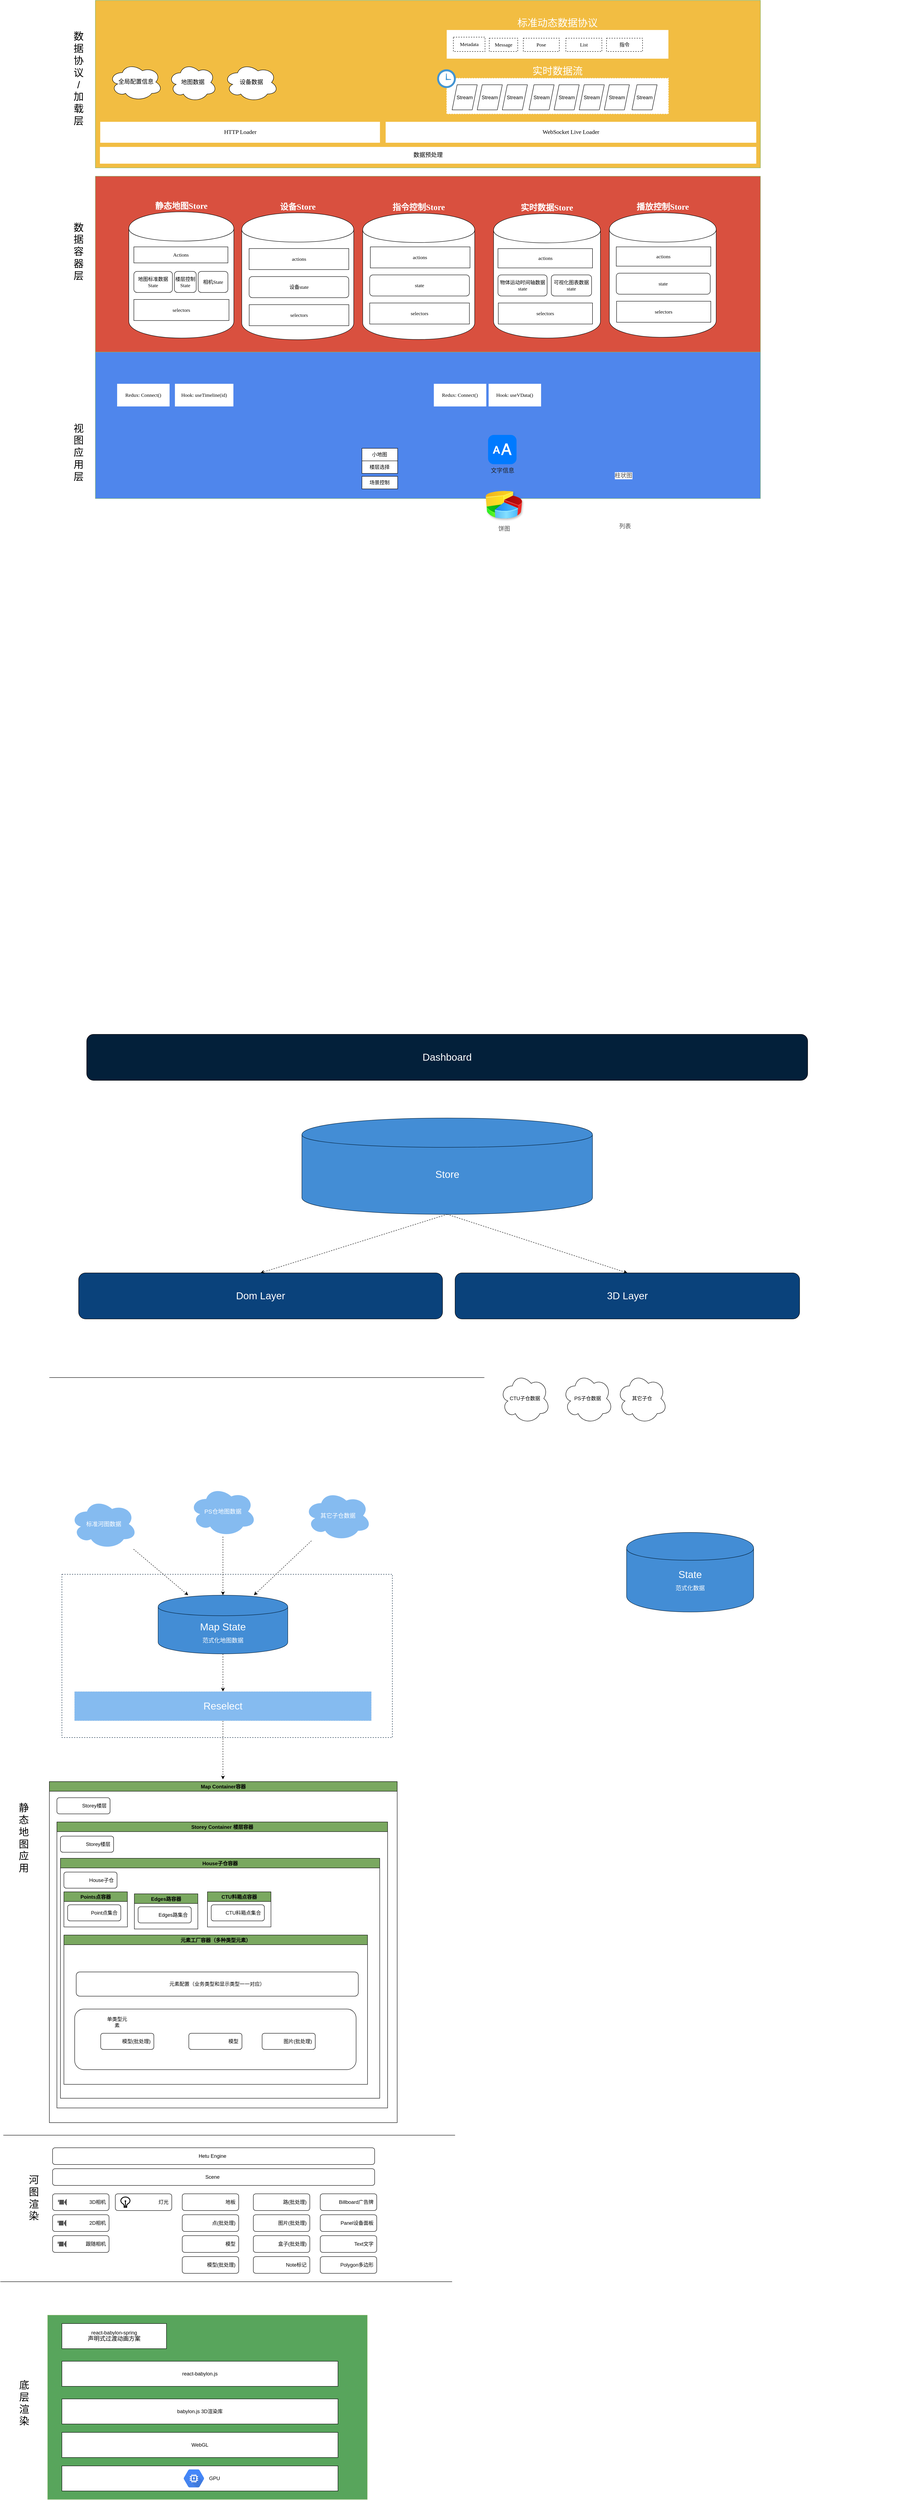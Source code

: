 <mxfile version="13.4.2" type="github">
  <diagram id="kbm905aHLV5Dr9nUJAch" name="Page-1">
    <mxGraphModel dx="3165" dy="4792" grid="1" gridSize="10" guides="1" tooltips="1" connect="1" arrows="1" fold="1" page="1" pageScale="1" pageWidth="827" pageHeight="1169" math="0" shadow="0">
      <root>
        <mxCell id="0" />
        <mxCell id="1" parent="0" />
        <mxCell id="Qb2TL99q_MYCM1XcV-fh-2" value="" style="rounded=0;whiteSpace=wrap;html=1;fillColor=#4F86EC;strokeColor=#82b366;" parent="1" vertex="1">
          <mxGeometry x="-420" y="-2700" width="1590" height="470" as="geometry" />
        </mxCell>
        <mxCell id="G_mRowMAx6_Zk3fWA19y-179" value="Hook: useVData()" style="rounded=0;whiteSpace=wrap;html=1;fontFamily=Verdana;strokeColor=none;" parent="1" vertex="1">
          <mxGeometry x="520.192" y="-2504.116" width="125.408" height="54.118" as="geometry" />
        </mxCell>
        <mxCell id="G_mRowMAx6_Zk3fWA19y-183" value="Hook: useTimeline(id)" style="rounded=0;whiteSpace=wrap;html=1;fontFamily=Verdana;strokeColor=none;" parent="1" vertex="1">
          <mxGeometry x="-229.81" y="-2504.11" width="139.81" height="54.11" as="geometry" />
        </mxCell>
        <mxCell id="G_mRowMAx6_Zk3fWA19y-184" value="Redux: Connect()" style="rounded=0;whiteSpace=wrap;html=1;fontFamily=Verdana;strokeColor=none;" parent="1" vertex="1">
          <mxGeometry x="389.192" y="-2504.106" width="125.408" height="54.118" as="geometry" />
        </mxCell>
        <mxCell id="G_mRowMAx6_Zk3fWA19y-185" value="Redux: Connect()" style="rounded=0;whiteSpace=wrap;html=1;fontFamily=Verdana;strokeColor=none;" parent="1" vertex="1">
          <mxGeometry x="-367.958" y="-2504.116" width="125.408" height="54.118" as="geometry" />
        </mxCell>
        <mxCell id="Qb2TL99q_MYCM1XcV-fh-3" value="" style="rounded=0;whiteSpace=wrap;html=1;fillColor=#D9503F;strokeColor=#82b366;" parent="1" vertex="1">
          <mxGeometry x="-420" y="-3000" width="1590" height="420" as="geometry" />
        </mxCell>
        <mxCell id="lYB_4dRALKVZFrLRTpmS-6" value="" style="group;fontColor=#FFFFFF;" parent="1" vertex="1" connectable="0">
          <mxGeometry x="-340" y="-2915" width="1404.19" height="310" as="geometry" />
        </mxCell>
        <mxCell id="G_mRowMAx6_Zk3fWA19y-153" value="" style="group;fontFamily=Verdana;" parent="lYB_4dRALKVZFrLRTpmS-6" vertex="1" connectable="0">
          <mxGeometry width="288.968" height="301.622" as="geometry" />
        </mxCell>
        <mxCell id="G_mRowMAx6_Zk3fWA19y-114" value="&lt;div style=&quot;text-align: center&quot;&gt;&lt;b style=&quot;font-size: 20px&quot;&gt;&lt;font color=&quot;#ffffff&quot;&gt;静态地图Store&lt;/font&gt;&lt;/b&gt;&lt;br&gt;&lt;/div&gt;" style="shape=cylinder;whiteSpace=wrap;html=1;boundedLbl=1;backgroundOutline=1;labelPosition=center;verticalLabelPosition=top;align=center;verticalAlign=bottom;fontFamily=Verdana;" parent="G_mRowMAx6_Zk3fWA19y-153" vertex="1">
          <mxGeometry width="251.071" height="301.622" as="geometry" />
        </mxCell>
        <mxCell id="G_mRowMAx6_Zk3fWA19y-110" value="楼层控制State" style="rounded=1;whiteSpace=wrap;html=1;fontSize=12;fontFamily=Verdana;" parent="G_mRowMAx6_Zk3fWA19y-153" vertex="1">
          <mxGeometry x="108.955" y="142.432" width="52.109" height="50.27" as="geometry" />
        </mxCell>
        <mxCell id="G_mRowMAx6_Zk3fWA19y-119" value="Actions" style="rounded=0;whiteSpace=wrap;html=1;fontFamily=Verdana;" parent="G_mRowMAx6_Zk3fWA19y-153" vertex="1">
          <mxGeometry x="12.042" y="83.784" width="224.817" height="38.298" as="geometry" />
        </mxCell>
        <mxCell id="esOJimNZTuqzEGKTnxW6-20" value="地图标准数据State" style="rounded=1;whiteSpace=wrap;html=1;fontFamily=Verdana;" parent="G_mRowMAx6_Zk3fWA19y-153" vertex="1">
          <mxGeometry x="12.042" y="142.432" width="92.176" height="50.27" as="geometry" />
        </mxCell>
        <mxCell id="esOJimNZTuqzEGKTnxW6-21" value="相机State" style="rounded=1;whiteSpace=wrap;html=1;fontSize=12;fontFamily=Verdana;" parent="G_mRowMAx6_Zk3fWA19y-153" vertex="1">
          <mxGeometry x="165.801" y="142.432" width="71.058" height="50.27" as="geometry" />
        </mxCell>
        <mxCell id="esOJimNZTuqzEGKTnxW6-22" value="selectors" style="rounded=0;whiteSpace=wrap;html=1;fontFamily=Verdana;" parent="G_mRowMAx6_Zk3fWA19y-153" vertex="1">
          <mxGeometry x="12.042" y="209.459" width="227.385" height="50.27" as="geometry" />
        </mxCell>
        <mxCell id="esOJimNZTuqzEGKTnxW6-3" value="&lt;span style=&quot;font-size: 20px&quot;&gt;&lt;b&gt;指令控制Store&lt;/b&gt;&lt;/span&gt;" style="shape=cylinder;whiteSpace=wrap;html=1;boundedLbl=1;backgroundOutline=1;fontFamily=Verdana;labelPosition=center;verticalLabelPosition=top;align=center;verticalAlign=bottom;fontColor=#FFFFFF;" parent="lYB_4dRALKVZFrLRTpmS-6" vertex="1">
          <mxGeometry x="559.196" y="3.378" width="267.651" height="301.622" as="geometry" />
        </mxCell>
        <mxCell id="esOJimNZTuqzEGKTnxW6-19" value="" style="group;fontColor=#FFFFFF;" parent="lYB_4dRALKVZFrLRTpmS-6" vertex="1" connectable="0">
          <mxGeometry x="270.019" y="12.378" width="267.651" height="293.243" as="geometry" />
        </mxCell>
        <mxCell id="esOJimNZTuqzEGKTnxW6-9" value="&lt;font style=&quot;font-size: 20px&quot; color=&quot;#ffffff&quot;&gt;&lt;b&gt;设备Store&lt;/b&gt;&lt;/font&gt;" style="shape=cylinder;whiteSpace=wrap;html=1;boundedLbl=1;backgroundOutline=1;labelPosition=center;verticalLabelPosition=top;align=center;verticalAlign=bottom;fontFamily=Verdana;" parent="esOJimNZTuqzEGKTnxW6-19" vertex="1">
          <mxGeometry y="-10" width="267.65" height="303.24" as="geometry" />
        </mxCell>
        <mxCell id="esOJimNZTuqzEGKTnxW6-16" value="actions" style="rounded=0;whiteSpace=wrap;html=1;fontFamily=Verdana;" parent="esOJimNZTuqzEGKTnxW6-19" vertex="1">
          <mxGeometry x="17.528" y="75.405" width="238.28" height="50.27" as="geometry" />
        </mxCell>
        <mxCell id="esOJimNZTuqzEGKTnxW6-17" value="设备state" style="rounded=1;whiteSpace=wrap;html=1;fontFamily=Verdana;" parent="esOJimNZTuqzEGKTnxW6-19" vertex="1">
          <mxGeometry x="17.528" y="142.432" width="238.28" height="50.27" as="geometry" />
        </mxCell>
        <mxCell id="esOJimNZTuqzEGKTnxW6-18" value="selectors" style="rounded=0;whiteSpace=wrap;html=1;fontFamily=Verdana;" parent="esOJimNZTuqzEGKTnxW6-19" vertex="1">
          <mxGeometry x="17.741" y="209.459" width="238.28" height="50.27" as="geometry" />
        </mxCell>
        <mxCell id="esOJimNZTuqzEGKTnxW6-59" value="actions" style="rounded=0;whiteSpace=wrap;html=1;fontFamily=Verdana;" parent="lYB_4dRALKVZFrLRTpmS-6" vertex="1">
          <mxGeometry x="577.367" y="83.784" width="238.28" height="50.27" as="geometry" />
        </mxCell>
        <mxCell id="esOJimNZTuqzEGKTnxW6-60" value="state" style="rounded=1;whiteSpace=wrap;html=1;fontFamily=Verdana;" parent="lYB_4dRALKVZFrLRTpmS-6" vertex="1">
          <mxGeometry x="575.913" y="150.811" width="238.28" height="50.27" as="geometry" />
        </mxCell>
        <mxCell id="esOJimNZTuqzEGKTnxW6-61" value="selectors" style="rounded=0;whiteSpace=wrap;html=1;fontFamily=Verdana;" parent="lYB_4dRALKVZFrLRTpmS-6" vertex="1">
          <mxGeometry x="575.913" y="217.838" width="238.28" height="50.27" as="geometry" />
        </mxCell>
        <mxCell id="G_mRowMAx6_Zk3fWA19y-127" value="&lt;div style=&quot;text-align: center&quot;&gt;&lt;b style=&quot;font-size: 20px&quot;&gt;实时数据Store&lt;/b&gt;&lt;br&gt;&lt;/div&gt;" style="shape=cylinder;whiteSpace=wrap;html=1;boundedLbl=1;backgroundOutline=1;labelPosition=center;verticalLabelPosition=top;align=center;verticalAlign=bottom;fontFamily=Verdana;fontColor=#FFFFFF;" parent="lYB_4dRALKVZFrLRTpmS-6" vertex="1">
          <mxGeometry x="872.053" y="4.189" width="255.396" height="297.432" as="geometry" />
        </mxCell>
        <mxCell id="G_mRowMAx6_Zk3fWA19y-131" value="物体运动时间轴数据state" style="rounded=1;whiteSpace=wrap;html=1;fontFamily=Verdana;" parent="lYB_4dRALKVZFrLRTpmS-6" vertex="1">
          <mxGeometry x="882.55" y="150.81" width="117.45" height="50.27" as="geometry" />
        </mxCell>
        <mxCell id="G_mRowMAx6_Zk3fWA19y-132" value="可视化图表数据state" style="rounded=1;whiteSpace=wrap;html=1;fontFamily=Verdana;" parent="lYB_4dRALKVZFrLRTpmS-6" vertex="1">
          <mxGeometry x="1010" y="150.81" width="96.32" height="50.27" as="geometry" />
        </mxCell>
        <mxCell id="esOJimNZTuqzEGKTnxW6-63" value="selectors" style="rounded=0;whiteSpace=wrap;html=1;fontFamily=Verdana;" parent="lYB_4dRALKVZFrLRTpmS-6" vertex="1">
          <mxGeometry x="883.328" y="217.838" width="225.172" height="50.27" as="geometry" />
        </mxCell>
        <mxCell id="esOJimNZTuqzEGKTnxW6-68" value="actions" style="rounded=0;whiteSpace=wrap;html=1;fontFamily=Verdana;" parent="lYB_4dRALKVZFrLRTpmS-6" vertex="1">
          <mxGeometry x="882.546" y="87.973" width="225.954" height="46.081" as="geometry" />
        </mxCell>
        <mxCell id="lYB_4dRALKVZFrLRTpmS-1" value="&lt;div style=&quot;text-align: center&quot;&gt;&lt;span style=&quot;font-size: 20px&quot;&gt;&lt;b&gt;播放控制Store&lt;/b&gt;&lt;/span&gt;&lt;/div&gt;" style="shape=cylinder;whiteSpace=wrap;html=1;boundedLbl=1;backgroundOutline=1;labelPosition=center;verticalLabelPosition=top;align=center;verticalAlign=bottom;fontFamily=Verdana;fontColor=#FFFFFF;" parent="lYB_4dRALKVZFrLRTpmS-6" vertex="1">
          <mxGeometry x="1148.794" y="2.378" width="255.396" height="297.432" as="geometry" />
        </mxCell>
        <mxCell id="lYB_4dRALKVZFrLRTpmS-2" value="state" style="rounded=1;whiteSpace=wrap;html=1;fontFamily=Verdana;" parent="lYB_4dRALKVZFrLRTpmS-6" vertex="1">
          <mxGeometry x="1165.35" y="146.62" width="224.65" height="50.27" as="geometry" />
        </mxCell>
        <mxCell id="lYB_4dRALKVZFrLRTpmS-4" value="selectors" style="rounded=0;whiteSpace=wrap;html=1;fontFamily=Verdana;" parent="lYB_4dRALKVZFrLRTpmS-6" vertex="1">
          <mxGeometry x="1166.128" y="213.649" width="225.172" height="50.27" as="geometry" />
        </mxCell>
        <mxCell id="lYB_4dRALKVZFrLRTpmS-5" value="actions" style="rounded=0;whiteSpace=wrap;html=1;fontFamily=Verdana;" parent="lYB_4dRALKVZFrLRTpmS-6" vertex="1">
          <mxGeometry x="1165.346" y="83.784" width="225.954" height="46.081" as="geometry" />
        </mxCell>
        <mxCell id="lYB_4dRALKVZFrLRTpmS-8" value="" style="rounded=0;whiteSpace=wrap;html=1;fillColor=#F2BD42;strokeColor=#82b366;shadow=0;" parent="1" vertex="1">
          <mxGeometry x="-420" y="-3420" width="1590" height="400" as="geometry" />
        </mxCell>
        <mxCell id="lYB_4dRALKVZFrLRTpmS-38" value="HTTP Loader" style="rounded=0;whiteSpace=wrap;html=1;fontFamily=Verdana;strokeColor=none;fontSize=14;" parent="1" vertex="1">
          <mxGeometry x="-408.36" y="-3130" width="668.72" height="50" as="geometry" />
        </mxCell>
        <mxCell id="lYB_4dRALKVZFrLRTpmS-39" value="WebSocket Live Loader" style="rounded=0;whiteSpace=wrap;html=1;fontFamily=Verdana;strokeColor=none;fontSize=14;" parent="1" vertex="1">
          <mxGeometry x="274.02" y="-3130" width="885.98" height="50" as="geometry" />
        </mxCell>
        <mxCell id="lYB_4dRALKVZFrLRTpmS-49" style="edgeStyle=orthogonalEdgeStyle;rounded=0;orthogonalLoop=1;jettySize=auto;html=1;exitX=0.5;exitY=1;exitDx=0;exitDy=0;" parent="1" source="lYB_4dRALKVZFrLRTpmS-39" target="lYB_4dRALKVZFrLRTpmS-39" edge="1">
          <mxGeometry relative="1" as="geometry" />
        </mxCell>
        <mxCell id="lYB_4dRALKVZFrLRTpmS-43" value="设备数据" style="ellipse;shape=cloud;whiteSpace=wrap;html=1;fontFamily=Verdana;fontSize=14;" parent="1" vertex="1">
          <mxGeometry x="-112.49" y="-3269.99" width="129.78" height="91.95" as="geometry" />
        </mxCell>
        <mxCell id="lYB_4dRALKVZFrLRTpmS-40" value="全局配置信息" style="ellipse;shape=cloud;whiteSpace=wrap;html=1;fontFamily=Verdana;fontSize=14;" parent="1" vertex="1">
          <mxGeometry x="-387.28" y="-3270" width="127.72" height="90" as="geometry" />
        </mxCell>
        <mxCell id="lYB_4dRALKVZFrLRTpmS-41" value="地图数据" style="ellipse;shape=cloud;whiteSpace=wrap;html=1;fontFamily=Verdana;fontSize=14;" parent="1" vertex="1">
          <mxGeometry x="-245.47" y="-3270" width="115.82" height="91.96" as="geometry" />
        </mxCell>
        <mxCell id="lYB_4dRALKVZFrLRTpmS-31" value="&lt;font color=&quot;#ffffff&quot; style=&quot;font-size: 24px&quot;&gt;标准动态数据协议&lt;/font&gt;" style="rounded=0;whiteSpace=wrap;html=1;fillColor=#ffffff;fontSize=12;labelPosition=center;verticalLabelPosition=top;align=center;verticalAlign=bottom;fontFamily=Verdana;strokeColor=none;" parent="1" vertex="1">
          <mxGeometry x="420" y="-3349.36" width="530" height="68.51" as="geometry" />
        </mxCell>
        <mxCell id="lYB_4dRALKVZFrLRTpmS-32" value="Metadata" style="rounded=0;whiteSpace=wrap;html=1;fillColor=#ffffff;fontSize=12;dashed=1;fontFamily=Verdana;" parent="1" vertex="1">
          <mxGeometry x="435.888" y="-3332.233" width="75.666" height="34.255" as="geometry" />
        </mxCell>
        <mxCell id="lYB_4dRALKVZFrLRTpmS-33" value="Message" style="rounded=0;whiteSpace=wrap;html=1;dashed=1;fillColor=#ffffff;fontSize=12;labelPosition=center;verticalLabelPosition=middle;align=center;verticalAlign=middle;fontFamily=Verdana;" parent="1" vertex="1">
          <mxGeometry x="521.726" y="-3329.786" width="68.057" height="31.809" as="geometry" />
        </mxCell>
        <mxCell id="lYB_4dRALKVZFrLRTpmS-35" value="List" style="rounded=0;whiteSpace=wrap;html=1;dashed=1;fillColor=#ffffff;fontSize=12;labelPosition=center;verticalLabelPosition=middle;align=center;verticalAlign=middle;fontFamily=Verdana;" parent="1" vertex="1">
          <mxGeometry x="704.833" y="-3329.786" width="86.062" height="31.809" as="geometry" />
        </mxCell>
        <mxCell id="lYB_4dRALKVZFrLRTpmS-66" value="Pose" style="rounded=0;whiteSpace=wrap;html=1;dashed=1;fillColor=#ffffff;fontSize=12;labelPosition=center;verticalLabelPosition=middle;align=center;verticalAlign=middle;fontFamily=Verdana;" parent="1" vertex="1">
          <mxGeometry x="603.104" y="-3329.786" width="86.062" height="31.809" as="geometry" />
        </mxCell>
        <mxCell id="lYB_4dRALKVZFrLRTpmS-67" value="指令" style="rounded=0;whiteSpace=wrap;html=1;dashed=1;fillColor=#ffffff;fontSize=12;labelPosition=center;verticalLabelPosition=middle;align=center;verticalAlign=middle;fontFamily=Verdana;" parent="1" vertex="1">
          <mxGeometry x="802.063" y="-3329.786" width="86.062" height="31.809" as="geometry" />
        </mxCell>
        <mxCell id="lYB_4dRALKVZFrLRTpmS-68" value="数据容器层" style="text;html=1;strokeColor=none;fillColor=none;align=center;verticalAlign=middle;whiteSpace=wrap;rounded=0;shadow=0;fontSize=24;" parent="1" vertex="1">
          <mxGeometry x="-480" y="-2880" width="40" height="120" as="geometry" />
        </mxCell>
        <mxCell id="lYB_4dRALKVZFrLRTpmS-69" value="数据协议&lt;br&gt;/&lt;br&gt;加载&lt;br&gt;层" style="text;html=1;strokeColor=none;fillColor=none;align=center;verticalAlign=middle;whiteSpace=wrap;rounded=0;shadow=0;fontSize=24;" parent="1" vertex="1">
          <mxGeometry x="-480" y="-3293.08" width="40" height="120" as="geometry" />
        </mxCell>
        <mxCell id="lYB_4dRALKVZFrLRTpmS-70" value="视图&lt;br&gt;应用层" style="text;html=1;strokeColor=none;fillColor=none;align=center;verticalAlign=middle;whiteSpace=wrap;rounded=0;shadow=0;fontSize=24;" parent="1" vertex="1">
          <mxGeometry x="-480" y="-2400" width="40" height="120" as="geometry" />
        </mxCell>
        <mxCell id="lYB_4dRALKVZFrLRTpmS-71" value="底层渲染" style="text;html=1;strokeColor=none;fillColor=none;align=center;verticalAlign=middle;whiteSpace=wrap;rounded=0;shadow=0;fontSize=24;" parent="1" vertex="1">
          <mxGeometry x="-610" y="2260" width="40" height="120" as="geometry" />
        </mxCell>
        <mxCell id="lYB_4dRALKVZFrLRTpmS-95" value="" style="shape=image;html=1;verticalAlign=top;verticalLabelPosition=bottom;labelBackgroundColor=#ffffff;imageAspect=0;aspect=fixed;image=https://cdn1.iconfinder.com/data/icons/smallicons-logotypes/32/android-128.png;rounded=0;shadow=1;glass=0;comic=0;strokeColor=#000000;strokeWidth=1;fillColor=none;fontSize=24;fontColor=#FFFFFF;" parent="1" vertex="1">
          <mxGeometry x="50" y="-2348" width="60" height="60" as="geometry" />
        </mxCell>
        <mxCell id="lYB_4dRALKVZFrLRTpmS-96" value="" style="shape=image;html=1;verticalAlign=top;verticalLabelPosition=bottom;labelBackgroundColor=#ffffff;imageAspect=0;aspect=fixed;image=https://cdn2.iconfinder.com/data/icons/free-1/128/Android__logo__robot-128.png;rounded=0;shadow=1;glass=0;comic=0;strokeColor=#000000;strokeWidth=1;fillColor=none;fontSize=24;fontColor=#FFFFFF;" parent="1" vertex="1">
          <mxGeometry x="122" y="-2348" width="58" height="58" as="geometry" />
        </mxCell>
        <mxCell id="lYB_4dRALKVZFrLRTpmS-97" value="" style="shape=image;html=1;verticalAlign=top;verticalLabelPosition=bottom;labelBackgroundColor=#ffffff;imageAspect=0;aspect=fixed;image=https://cdn0.iconfinder.com/data/icons/construction-2-21/512/construction-industry-building-08-128.png;rounded=0;shadow=1;glass=0;comic=0;strokeColor=#000000;strokeWidth=1;fillColor=none;fontSize=24;fontColor=#FFFFFF;" parent="1" vertex="1">
          <mxGeometry x="50" y="-2258" width="60" height="60" as="geometry" />
        </mxCell>
        <mxCell id="lYB_4dRALKVZFrLRTpmS-98" value="" style="shape=image;html=1;verticalAlign=top;verticalLabelPosition=bottom;labelBackgroundColor=#ffffff;imageAspect=0;aspect=fixed;image=https://cdn4.iconfinder.com/data/icons/space-exploration-set/128/iStar_Design_Space_LineIcons_Live-16-128.png;rounded=0;shadow=1;glass=0;comic=0;strokeColor=#000000;strokeWidth=1;fillColor=none;fontSize=24;fontColor=#FFFFFF;" parent="1" vertex="1">
          <mxGeometry x="122" y="-2268" width="78" height="78" as="geometry" />
        </mxCell>
        <mxCell id="lYB_4dRALKVZFrLRTpmS-99" value="小地图" style="rounded=0;whiteSpace=wrap;html=1;fontSize=12;fontFamily=Verdana;" parent="1" vertex="1">
          <mxGeometry x="217.32" y="-2350" width="85.35" height="30" as="geometry" />
        </mxCell>
        <mxCell id="lYB_4dRALKVZFrLRTpmS-100" value="楼层选择" style="rounded=0;whiteSpace=wrap;html=1;fontSize=12;fontFamily=Verdana;" parent="1" vertex="1">
          <mxGeometry x="217.32" y="-2320" width="85.35" height="30" as="geometry" />
        </mxCell>
        <mxCell id="lYB_4dRALKVZFrLRTpmS-101" value="场景控制" style="rounded=0;whiteSpace=wrap;html=1;fontSize=12;fontFamily=Verdana;" parent="1" vertex="1">
          <mxGeometry x="217.33" y="-2283" width="85.35" height="30" as="geometry" />
        </mxCell>
        <mxCell id="lYB_4dRALKVZFrLRTpmS-104" value="&lt;font style=&quot;font-size: 14px&quot;&gt;文字信息&lt;br&gt;&lt;/font&gt;" style="html=1;strokeWidth=1;shadow=0;dashed=0;shape=mxgraph.ios7.misc.text_size;fillColor=#007AFF;strokeColor=none;buttonText=;strokeColor2=#222222;fontColor=#222222;fontSize=8;verticalLabelPosition=bottom;verticalAlign=top;align=center;rounded=0;glass=0;comic=0;" parent="1" vertex="1">
          <mxGeometry x="518.87" y="-2382" width="68" height="70" as="geometry" />
        </mxCell>
        <mxCell id="lYB_4dRALKVZFrLRTpmS-158" value="柱状图" style="shape=image;html=1;verticalAlign=top;verticalLabelPosition=bottom;labelBackgroundColor=#ffffff;imageAspect=0;aspect=fixed;image=https://cdn0.iconfinder.com/data/icons/infographic-bar-vol-9/512/1-128.png;rounded=0;shadow=1;glass=0;comic=0;strokeColor=#000000;strokeWidth=1;fillColor=none;fontSize=14;fontColor=#4D4D4D;" parent="1" vertex="1">
          <mxGeometry x="789.81" y="-2404.75" width="104.75" height="104.75" as="geometry" />
        </mxCell>
        <mxCell id="lYB_4dRALKVZFrLRTpmS-165" value="饼图" style="image;html=1;labelBackgroundColor=#ffffff;image=img/lib/clip_art/finance/Pie_Chart_128x128.png;rounded=0;shadow=1;glass=0;comic=0;strokeColor=#000000;strokeWidth=1;fillColor=none;fontSize=14;fontColor=#4D4D4D;" parent="1" vertex="1">
          <mxGeometry x="513.09" y="-2258" width="87.1" height="85" as="geometry" />
        </mxCell>
        <mxCell id="lYB_4dRALKVZFrLRTpmS-167" value="列表" style="shape=image;html=1;verticalAlign=top;verticalLabelPosition=bottom;labelBackgroundColor=#ffffff;imageAspect=0;aspect=fixed;image=https://cdn2.iconfinder.com/data/icons/infographic-bar-vol-10-2/512/4-128.png;rounded=0;shadow=1;glass=0;comic=0;strokeColor=#000000;strokeWidth=1;fillColor=none;fontSize=14;fontColor=#4D4D4D;" parent="1" vertex="1">
          <mxGeometry x="806.22" y="-2258" width="79" height="79" as="geometry" />
        </mxCell>
        <mxCell id="lYB_4dRALKVZFrLRTpmS-168" value="" style="shape=image;html=1;verticalAlign=top;verticalLabelPosition=bottom;labelBackgroundColor=#ffffff;imageAspect=0;aspect=fixed;image=https://cdn1.iconfinder.com/data/icons/nuvola2/128x128/filesystems/pipe.png;rounded=0;shadow=1;glass=0;comic=0;strokeColor=#000000;strokeWidth=1;fillColor=none;fontSize=14;fontColor=#4D4D4D;rotation=-45;" parent="1" vertex="1">
          <mxGeometry x="-353.68" y="-2606.28" width="96.86" height="96.86" as="geometry" />
        </mxCell>
        <mxCell id="lYB_4dRALKVZFrLRTpmS-169" value="" style="shape=image;html=1;verticalAlign=top;verticalLabelPosition=bottom;labelBackgroundColor=#ffffff;imageAspect=0;aspect=fixed;image=https://cdn1.iconfinder.com/data/icons/nuvola2/128x128/filesystems/pipe.png;rounded=0;shadow=1;glass=0;comic=0;strokeColor=#000000;strokeWidth=1;fillColor=none;fontSize=14;fontColor=#4D4D4D;rotation=-45;" parent="1" vertex="1">
          <mxGeometry x="-207.85" y="-2604.79" width="95.89" height="95.89" as="geometry" />
        </mxCell>
        <mxCell id="lYB_4dRALKVZFrLRTpmS-170" value="" style="shape=image;html=1;verticalAlign=top;verticalLabelPosition=bottom;labelBackgroundColor=#ffffff;imageAspect=0;aspect=fixed;image=https://cdn1.iconfinder.com/data/icons/nuvola2/128x128/filesystems/pipe.png;rounded=0;shadow=1;glass=0;comic=0;strokeColor=#000000;strokeWidth=1;fillColor=none;fontSize=14;fontColor=#4D4D4D;rotation=-45;" parent="1" vertex="1">
          <mxGeometry x="397.01" y="-2604.79" width="95.89" height="95.89" as="geometry" />
        </mxCell>
        <mxCell id="lYB_4dRALKVZFrLRTpmS-171" value="" style="shape=image;html=1;verticalAlign=top;verticalLabelPosition=bottom;labelBackgroundColor=#ffffff;imageAspect=0;aspect=fixed;image=https://cdn1.iconfinder.com/data/icons/nuvola2/128x128/filesystems/pipe.png;rounded=0;shadow=1;glass=0;comic=0;strokeColor=#000000;strokeWidth=1;fillColor=none;fontSize=14;fontColor=#4D4D4D;rotation=-45;" parent="1" vertex="1">
          <mxGeometry x="534.96" y="-2603.79" width="95.89" height="95.89" as="geometry" />
        </mxCell>
        <mxCell id="lYB_4dRALKVZFrLRTpmS-182" value="数据预处理" style="rounded=0;whiteSpace=wrap;html=1;fontFamily=Verdana;strokeColor=none;fontSize=14;" parent="1" vertex="1">
          <mxGeometry x="-409.11" y="-3070" width="1569.11" height="40" as="geometry" />
        </mxCell>
        <mxCell id="lYB_4dRALKVZFrLRTpmS-185" value="" style="group" parent="1" vertex="1" connectable="0">
          <mxGeometry x="420" y="-3234" width="529.99" height="84.92" as="geometry" />
        </mxCell>
        <mxCell id="lYB_4dRALKVZFrLRTpmS-53" value="&lt;font style=&quot;font-size: 24px&quot; color=&quot;#ffffff&quot;&gt;实时数据流&lt;/font&gt;" style="rounded=0;whiteSpace=wrap;html=1;strokeColor=#FFFFFF;fillColor=#ffffff;dashed=1;dashPattern=1 2;strokeWidth=2;labelPosition=center;verticalLabelPosition=top;align=center;verticalAlign=bottom;" parent="lYB_4dRALKVZFrLRTpmS-185" vertex="1">
          <mxGeometry width="529.99" height="84.92" as="geometry" />
        </mxCell>
        <mxCell id="lYB_4dRALKVZFrLRTpmS-55" value="Stream" style="shape=parallelogram;perimeter=parallelogramPerimeter;whiteSpace=wrap;html=1;strokeColor=#000000;strokeWidth=1;fillColor=none;" parent="lYB_4dRALKVZFrLRTpmS-185" vertex="1">
          <mxGeometry x="12.9" y="15.51" width="60" height="60" as="geometry" />
        </mxCell>
        <mxCell id="lYB_4dRALKVZFrLRTpmS-58" value="&lt;span style=&quot;white-space: normal&quot;&gt;Stream&lt;/span&gt;" style="shape=parallelogram;perimeter=parallelogramPerimeter;whiteSpace=wrap;html=1;strokeColor=#000000;strokeWidth=1;fillColor=none;" parent="lYB_4dRALKVZFrLRTpmS-185" vertex="1">
          <mxGeometry x="72.9" y="15.51" width="60" height="60" as="geometry" />
        </mxCell>
        <mxCell id="lYB_4dRALKVZFrLRTpmS-59" value="&lt;span style=&quot;white-space: normal&quot;&gt;Stream&lt;/span&gt;" style="shape=parallelogram;perimeter=parallelogramPerimeter;whiteSpace=wrap;html=1;strokeColor=#000000;strokeWidth=1;fillColor=none;" parent="lYB_4dRALKVZFrLRTpmS-185" vertex="1">
          <mxGeometry x="132.9" y="15.51" width="60" height="60" as="geometry" />
        </mxCell>
        <mxCell id="lYB_4dRALKVZFrLRTpmS-60" value="&lt;span style=&quot;white-space: normal&quot;&gt;Stream&lt;/span&gt;" style="shape=parallelogram;perimeter=parallelogramPerimeter;whiteSpace=wrap;html=1;strokeColor=#000000;strokeWidth=1;fillColor=none;" parent="lYB_4dRALKVZFrLRTpmS-185" vertex="1">
          <mxGeometry x="196.7" y="15.51" width="60" height="60" as="geometry" />
        </mxCell>
        <mxCell id="lYB_4dRALKVZFrLRTpmS-61" value="&lt;span style=&quot;white-space: normal&quot;&gt;Stream&lt;/span&gt;" style="shape=parallelogram;perimeter=parallelogramPerimeter;whiteSpace=wrap;html=1;strokeColor=#000000;strokeWidth=1;fillColor=none;" parent="lYB_4dRALKVZFrLRTpmS-185" vertex="1">
          <mxGeometry x="256.7" y="15.51" width="60" height="60" as="geometry" />
        </mxCell>
        <mxCell id="lYB_4dRALKVZFrLRTpmS-62" value="&lt;span style=&quot;white-space: normal&quot;&gt;Stream&lt;/span&gt;" style="shape=parallelogram;perimeter=parallelogramPerimeter;whiteSpace=wrap;html=1;strokeColor=#000000;strokeWidth=1;fillColor=none;" parent="lYB_4dRALKVZFrLRTpmS-185" vertex="1">
          <mxGeometry x="316.7" y="15.51" width="60" height="60" as="geometry" />
        </mxCell>
        <mxCell id="lYB_4dRALKVZFrLRTpmS-63" value="&lt;span style=&quot;white-space: normal&quot;&gt;Stream&lt;/span&gt;" style="shape=parallelogram;perimeter=parallelogramPerimeter;whiteSpace=wrap;html=1;strokeColor=#000000;strokeWidth=1;fillColor=none;" parent="lYB_4dRALKVZFrLRTpmS-185" vertex="1">
          <mxGeometry x="376.7" y="15.51" width="60" height="60" as="geometry" />
        </mxCell>
        <mxCell id="lYB_4dRALKVZFrLRTpmS-64" value="&lt;span style=&quot;white-space: normal&quot;&gt;Stream&lt;/span&gt;" style="shape=parallelogram;perimeter=parallelogramPerimeter;whiteSpace=wrap;html=1;strokeColor=#000000;strokeWidth=1;fillColor=none;" parent="lYB_4dRALKVZFrLRTpmS-185" vertex="1">
          <mxGeometry x="442.9" y="15.51" width="60" height="60" as="geometry" />
        </mxCell>
        <mxCell id="lYB_4dRALKVZFrLRTpmS-180" value="" style="shadow=0;dashed=0;html=1;strokeColor=none;fillColor=#4495D1;labelPosition=center;verticalLabelPosition=bottom;verticalAlign=top;align=center;outlineConnect=0;shape=mxgraph.veeam.time;rounded=0;glass=0;comic=0;fontSize=14;fontColor=#FFFFFF;" parent="1" vertex="1">
          <mxGeometry x="397.01" y="-3255.48" width="44.8" height="44.8" as="geometry" />
        </mxCell>
        <mxCell id="lYB_4dRALKVZFrLRTpmS-186" value="Text" style="text;html=1;align=center;verticalAlign=middle;resizable=0;points=[];autosize=1;fontSize=14;fontColor=#FFFFFF;" parent="1" vertex="1">
          <mxGeometry x="1510" y="-1611" width="40" height="20" as="geometry" />
        </mxCell>
        <mxCell id="QesI7u1L_WgdvTfQqV23-28" value="" style="group" parent="1" vertex="1" connectable="0">
          <mxGeometry x="-534" y="2090" width="764" height="460" as="geometry" />
        </mxCell>
        <mxCell id="Qb2TL99q_MYCM1XcV-fh-1" value="" style="rounded=0;whiteSpace=wrap;html=1;fillColor=#58A55C;strokeColor=#82b366;fontSize=14;" parent="QesI7u1L_WgdvTfQqV23-28" vertex="1">
          <mxGeometry y="20" width="764" height="440" as="geometry" />
        </mxCell>
        <mxCell id="QesI7u1L_WgdvTfQqV23-16" value="WebGL" style="rounded=0;whiteSpace=wrap;html=1;align=center;" parent="QesI7u1L_WgdvTfQqV23-28" vertex="1">
          <mxGeometry x="34" y="300" width="660" height="60" as="geometry" />
        </mxCell>
        <mxCell id="QesI7u1L_WgdvTfQqV23-17" value="babylon.js 3D渲染库" style="rounded=0;whiteSpace=wrap;html=1;align=center;" parent="QesI7u1L_WgdvTfQqV23-28" vertex="1">
          <mxGeometry x="34" y="220" width="660" height="60" as="geometry" />
        </mxCell>
        <mxCell id="QesI7u1L_WgdvTfQqV23-18" value="react-babylon.js" style="rounded=0;whiteSpace=wrap;html=1;align=center;" parent="QesI7u1L_WgdvTfQqV23-28" vertex="1">
          <mxGeometry x="34" y="130" width="660" height="60" as="geometry" />
        </mxCell>
        <mxCell id="QesI7u1L_WgdvTfQqV23-19" value="" style="group" parent="QesI7u1L_WgdvTfQqV23-28" vertex="1" connectable="0">
          <mxGeometry x="34" y="380" width="660" height="60" as="geometry" />
        </mxCell>
        <mxCell id="QesI7u1L_WgdvTfQqV23-7" value="" style="rounded=0;whiteSpace=wrap;html=1;align=left;" parent="QesI7u1L_WgdvTfQqV23-19" vertex="1">
          <mxGeometry width="660" height="60" as="geometry" />
        </mxCell>
        <mxCell id="QesI7u1L_WgdvTfQqV23-8" value="&amp;nbsp; &amp;nbsp;GPU" style="shape=mxgraph.gcp.compute.gpu;html=1;fillColor=#4387FD;gradientColor=#4683EA;strokeColor=none;verticalLabelPosition=middle;verticalAlign=middle;align=left;labelPosition=right;" parent="QesI7u1L_WgdvTfQqV23-19" vertex="1">
          <mxGeometry x="291.06" y="8.56" width="48.94" height="42.87" as="geometry" />
        </mxCell>
        <mxCell id="QesI7u1L_WgdvTfQqV23-22" value="react-babylon-spring&lt;br&gt;&lt;span style=&quot;font-family: &amp;#34;verdana&amp;#34; ; font-size: 14px&quot;&gt;声明式过渡动画方案&lt;/span&gt;" style="rounded=0;whiteSpace=wrap;html=1;align=center;" parent="QesI7u1L_WgdvTfQqV23-28" vertex="1">
          <mxGeometry x="34" y="40" width="250" height="60" as="geometry" />
        </mxCell>
        <mxCell id="lYB_4dRALKVZFrLRTpmS-175" value="" style="shape=image;html=1;verticalAlign=top;verticalLabelPosition=bottom;labelBackgroundColor=#ffffff;imageAspect=0;aspect=fixed;image=https://cdn3.iconfinder.com/data/icons/fatcow/32/connect.png;rounded=0;shadow=1;glass=0;comic=0;strokeColor=#000000;strokeWidth=1;fillColor=none;fontSize=14;fontColor=#4D4D4D;rotation=-45;" parent="QesI7u1L_WgdvTfQqV23-28" vertex="1">
          <mxGeometry x="142.69" y="100" width="31" height="31" as="geometry" />
        </mxCell>
        <mxCell id="QesI7u1L_WgdvTfQqV23-27" value="" style="shape=image;html=1;verticalAlign=top;verticalLabelPosition=bottom;labelBackgroundColor=#ffffff;imageAspect=0;aspect=fixed;image=https://cdn3.iconfinder.com/data/icons/fatcow/32/connect.png;rounded=0;shadow=1;glass=0;comic=0;strokeColor=#000000;strokeWidth=1;fillColor=none;fontSize=14;fontColor=#4D4D4D;rotation=-45;" parent="QesI7u1L_WgdvTfQqV23-28" vertex="1">
          <mxGeometry x="348.5" y="190" width="31" height="31" as="geometry" />
        </mxCell>
        <mxCell id="QesI7u1L_WgdvTfQqV23-48" value="" style="group;labelPosition=right;verticalLabelPosition=middle;align=center;verticalAlign=middle;textDirection=rtl;" parent="1" vertex="1" connectable="0">
          <mxGeometry x="-212.32" y="1870" width="135" height="40" as="geometry" />
        </mxCell>
        <mxCell id="QesI7u1L_WgdvTfQqV23-49" value="&lt;div&gt;&lt;span&gt;点(批处理)&lt;/span&gt;&lt;/div&gt;" style="rounded=1;whiteSpace=wrap;html=1;align=right;spacingRight=6;" parent="QesI7u1L_WgdvTfQqV23-48" vertex="1">
          <mxGeometry width="135" height="40" as="geometry" />
        </mxCell>
        <mxCell id="QesI7u1L_WgdvTfQqV23-50" value="" style="shape=image;html=1;verticalAlign=top;verticalLabelPosition=bottom;labelBackgroundColor=#ffffff;imageAspect=0;aspect=fixed;image=https://cdn2.iconfinder.com/data/icons/line-hero-essentials/32/Essentials_puzzle_component-128.png;fillColor=#7AA860;align=center;" parent="QesI7u1L_WgdvTfQqV23-48" vertex="1">
          <mxGeometry x="10" y="5" width="30" height="30" as="geometry" />
        </mxCell>
        <mxCell id="QesI7u1L_WgdvTfQqV23-51" value="" style="group;labelPosition=right;verticalLabelPosition=middle;align=center;verticalAlign=middle;textDirection=rtl;" parent="1" vertex="1" connectable="0">
          <mxGeometry x="-212.32" y="1820" width="135" height="40" as="geometry" />
        </mxCell>
        <mxCell id="QesI7u1L_WgdvTfQqV23-52" value="&lt;div&gt;&lt;span&gt;地板&lt;/span&gt;&lt;/div&gt;" style="rounded=1;whiteSpace=wrap;html=1;align=right;spacingRight=6;" parent="QesI7u1L_WgdvTfQqV23-51" vertex="1">
          <mxGeometry width="135" height="40" as="geometry" />
        </mxCell>
        <mxCell id="QesI7u1L_WgdvTfQqV23-53" value="" style="shape=image;html=1;verticalAlign=top;verticalLabelPosition=bottom;labelBackgroundColor=#ffffff;imageAspect=0;aspect=fixed;image=https://cdn2.iconfinder.com/data/icons/line-hero-essentials/32/Essentials_puzzle_component-128.png;fillColor=#7AA860;align=center;" parent="QesI7u1L_WgdvTfQqV23-51" vertex="1">
          <mxGeometry x="10" y="5" width="30" height="30" as="geometry" />
        </mxCell>
        <mxCell id="QesI7u1L_WgdvTfQqV23-54" value="" style="group;labelPosition=right;verticalLabelPosition=middle;align=center;verticalAlign=middle;textDirection=rtl;" parent="1" vertex="1" connectable="0">
          <mxGeometry x="-212.32" y="1920" width="135" height="40" as="geometry" />
        </mxCell>
        <mxCell id="QesI7u1L_WgdvTfQqV23-55" value="&lt;div&gt;&lt;span&gt;模型&lt;/span&gt;&lt;/div&gt;" style="rounded=1;whiteSpace=wrap;html=1;align=right;spacingRight=6;" parent="QesI7u1L_WgdvTfQqV23-54" vertex="1">
          <mxGeometry width="135" height="40" as="geometry" />
        </mxCell>
        <mxCell id="QesI7u1L_WgdvTfQqV23-56" value="" style="shape=image;html=1;verticalAlign=top;verticalLabelPosition=bottom;labelBackgroundColor=#ffffff;imageAspect=0;aspect=fixed;image=https://cdn2.iconfinder.com/data/icons/line-hero-essentials/32/Essentials_puzzle_component-128.png;fillColor=#7AA860;align=center;" parent="QesI7u1L_WgdvTfQqV23-54" vertex="1">
          <mxGeometry x="10" y="5" width="30" height="30" as="geometry" />
        </mxCell>
        <mxCell id="QesI7u1L_WgdvTfQqV23-57" value="" style="group;labelPosition=right;verticalLabelPosition=middle;align=center;verticalAlign=middle;textDirection=rtl;" parent="1" vertex="1" connectable="0">
          <mxGeometry x="-212.32" y="1970" width="135" height="40" as="geometry" />
        </mxCell>
        <mxCell id="QesI7u1L_WgdvTfQqV23-58" value="模型(批处理)" style="rounded=1;whiteSpace=wrap;html=1;align=right;spacingRight=6;" parent="QesI7u1L_WgdvTfQqV23-57" vertex="1">
          <mxGeometry width="135" height="40" as="geometry" />
        </mxCell>
        <mxCell id="QesI7u1L_WgdvTfQqV23-59" value="" style="shape=image;html=1;verticalAlign=top;verticalLabelPosition=bottom;labelBackgroundColor=#ffffff;imageAspect=0;aspect=fixed;image=https://cdn2.iconfinder.com/data/icons/line-hero-essentials/32/Essentials_puzzle_component-128.png;fillColor=#7AA860;align=center;" parent="QesI7u1L_WgdvTfQqV23-57" vertex="1">
          <mxGeometry x="10" y="5" width="30" height="30" as="geometry" />
        </mxCell>
        <mxCell id="QesI7u1L_WgdvTfQqV23-60" value="" style="group;labelPosition=right;verticalLabelPosition=middle;align=center;verticalAlign=middle;textDirection=rtl;" parent="1" vertex="1" connectable="0">
          <mxGeometry x="-42.32" y="1820" width="135" height="40" as="geometry" />
        </mxCell>
        <mxCell id="QesI7u1L_WgdvTfQqV23-61" value="路(批处理)" style="rounded=1;whiteSpace=wrap;html=1;align=right;spacingRight=6;" parent="QesI7u1L_WgdvTfQqV23-60" vertex="1">
          <mxGeometry width="135" height="40" as="geometry" />
        </mxCell>
        <mxCell id="QesI7u1L_WgdvTfQqV23-62" value="" style="shape=image;html=1;verticalAlign=top;verticalLabelPosition=bottom;labelBackgroundColor=#ffffff;imageAspect=0;aspect=fixed;image=https://cdn2.iconfinder.com/data/icons/line-hero-essentials/32/Essentials_puzzle_component-128.png;fillColor=#7AA860;align=center;" parent="QesI7u1L_WgdvTfQqV23-60" vertex="1">
          <mxGeometry x="10" y="5" width="30" height="30" as="geometry" />
        </mxCell>
        <mxCell id="QesI7u1L_WgdvTfQqV23-63" value="" style="group;labelPosition=right;verticalLabelPosition=middle;align=center;verticalAlign=middle;textDirection=rtl;" parent="1" vertex="1" connectable="0">
          <mxGeometry x="-42.32" y="1870" width="135" height="40" as="geometry" />
        </mxCell>
        <mxCell id="QesI7u1L_WgdvTfQqV23-64" value="图片(批处理)" style="rounded=1;whiteSpace=wrap;html=1;align=right;spacingRight=6;" parent="QesI7u1L_WgdvTfQqV23-63" vertex="1">
          <mxGeometry width="135" height="40" as="geometry" />
        </mxCell>
        <mxCell id="QesI7u1L_WgdvTfQqV23-65" value="" style="shape=image;html=1;verticalAlign=top;verticalLabelPosition=bottom;labelBackgroundColor=#ffffff;imageAspect=0;aspect=fixed;image=https://cdn2.iconfinder.com/data/icons/line-hero-essentials/32/Essentials_puzzle_component-128.png;fillColor=#7AA860;align=center;" parent="QesI7u1L_WgdvTfQqV23-63" vertex="1">
          <mxGeometry x="10" y="5" width="30" height="30" as="geometry" />
        </mxCell>
        <mxCell id="QesI7u1L_WgdvTfQqV23-66" value="" style="group;labelPosition=right;verticalLabelPosition=middle;align=center;verticalAlign=middle;textDirection=rtl;" parent="1" vertex="1" connectable="0">
          <mxGeometry x="-42.32" y="1920" width="135" height="40" as="geometry" />
        </mxCell>
        <mxCell id="QesI7u1L_WgdvTfQqV23-67" value="盒子(批处理)" style="rounded=1;whiteSpace=wrap;html=1;align=right;spacingRight=6;" parent="QesI7u1L_WgdvTfQqV23-66" vertex="1">
          <mxGeometry width="135" height="40" as="geometry" />
        </mxCell>
        <mxCell id="QesI7u1L_WgdvTfQqV23-68" value="" style="shape=image;html=1;verticalAlign=top;verticalLabelPosition=bottom;labelBackgroundColor=#ffffff;imageAspect=0;aspect=fixed;image=https://cdn2.iconfinder.com/data/icons/line-hero-essentials/32/Essentials_puzzle_component-128.png;fillColor=#7AA860;align=center;" parent="QesI7u1L_WgdvTfQqV23-66" vertex="1">
          <mxGeometry x="10" y="5" width="30" height="30" as="geometry" />
        </mxCell>
        <mxCell id="QesI7u1L_WgdvTfQqV23-69" value="" style="group;labelPosition=right;verticalLabelPosition=middle;align=center;verticalAlign=middle;textDirection=rtl;" parent="1" vertex="1" connectable="0">
          <mxGeometry x="-42.32" y="1970" width="135" height="40" as="geometry" />
        </mxCell>
        <mxCell id="QesI7u1L_WgdvTfQqV23-70" value="Note标记" style="rounded=1;whiteSpace=wrap;html=1;align=right;spacingRight=6;" parent="QesI7u1L_WgdvTfQqV23-69" vertex="1">
          <mxGeometry width="135" height="40" as="geometry" />
        </mxCell>
        <mxCell id="QesI7u1L_WgdvTfQqV23-71" value="" style="shape=image;html=1;verticalAlign=top;verticalLabelPosition=bottom;labelBackgroundColor=#ffffff;imageAspect=0;aspect=fixed;image=https://cdn2.iconfinder.com/data/icons/line-hero-essentials/32/Essentials_puzzle_component-128.png;fillColor=#7AA860;align=center;" parent="QesI7u1L_WgdvTfQqV23-69" vertex="1">
          <mxGeometry x="10" y="5" width="30" height="30" as="geometry" />
        </mxCell>
        <mxCell id="QesI7u1L_WgdvTfQqV23-74" value="" style="group;labelPosition=right;verticalLabelPosition=middle;align=center;verticalAlign=middle;textDirection=rtl;" parent="1" vertex="1" connectable="0">
          <mxGeometry x="117.68" y="1820" width="135" height="40" as="geometry" />
        </mxCell>
        <mxCell id="QesI7u1L_WgdvTfQqV23-75" value="Billboard广告牌" style="rounded=1;whiteSpace=wrap;html=1;align=right;spacingRight=6;" parent="QesI7u1L_WgdvTfQqV23-74" vertex="1">
          <mxGeometry width="135" height="40" as="geometry" />
        </mxCell>
        <mxCell id="QesI7u1L_WgdvTfQqV23-76" value="" style="shape=image;html=1;verticalAlign=top;verticalLabelPosition=bottom;labelBackgroundColor=#ffffff;imageAspect=0;aspect=fixed;image=https://cdn2.iconfinder.com/data/icons/line-hero-essentials/32/Essentials_puzzle_component-128.png;fillColor=#7AA860;align=center;" parent="QesI7u1L_WgdvTfQqV23-74" vertex="1">
          <mxGeometry x="10" y="5" width="30" height="30" as="geometry" />
        </mxCell>
        <mxCell id="QesI7u1L_WgdvTfQqV23-77" value="" style="group;labelPosition=right;verticalLabelPosition=middle;align=center;verticalAlign=middle;textDirection=rtl;" parent="1" vertex="1" connectable="0">
          <mxGeometry x="117.68" y="1870" width="135" height="40" as="geometry" />
        </mxCell>
        <mxCell id="QesI7u1L_WgdvTfQqV23-78" value="Panel设备面板" style="rounded=1;whiteSpace=wrap;html=1;align=right;spacingRight=6;" parent="QesI7u1L_WgdvTfQqV23-77" vertex="1">
          <mxGeometry width="135" height="40" as="geometry" />
        </mxCell>
        <mxCell id="QesI7u1L_WgdvTfQqV23-79" value="" style="shape=image;html=1;verticalAlign=top;verticalLabelPosition=bottom;labelBackgroundColor=#ffffff;imageAspect=0;aspect=fixed;image=https://cdn2.iconfinder.com/data/icons/line-hero-essentials/32/Essentials_puzzle_component-128.png;fillColor=#7AA860;align=center;" parent="QesI7u1L_WgdvTfQqV23-77" vertex="1">
          <mxGeometry x="10" y="5" width="30" height="30" as="geometry" />
        </mxCell>
        <mxCell id="QesI7u1L_WgdvTfQqV23-80" value="" style="group;labelPosition=right;verticalLabelPosition=middle;align=center;verticalAlign=middle;textDirection=rtl;" parent="1" vertex="1" connectable="0">
          <mxGeometry x="-522.32" y="1820" width="135" height="40" as="geometry" />
        </mxCell>
        <mxCell id="QesI7u1L_WgdvTfQqV23-81" value="&lt;div&gt;&lt;span&gt;3D相机&lt;/span&gt;&lt;/div&gt;" style="rounded=1;whiteSpace=wrap;html=1;align=right;spacingRight=6;" parent="QesI7u1L_WgdvTfQqV23-80" vertex="1">
          <mxGeometry width="135" height="40" as="geometry" />
        </mxCell>
        <mxCell id="f9wfOgGjq59WF0PPiP35-4" value="" style="pointerEvents=1;shadow=0;dashed=0;html=1;strokeColor=none;fillColor=#505050;labelPosition=center;verticalLabelPosition=bottom;verticalAlign=top;outlineConnect=0;align=center;shape=mxgraph.office.devices.video_camera;" vertex="1" parent="QesI7u1L_WgdvTfQqV23-80">
          <mxGeometry x="13.07" y="12.5" width="20.68" height="15" as="geometry" />
        </mxCell>
        <mxCell id="QesI7u1L_WgdvTfQqV23-83" value="" style="group;labelPosition=right;verticalLabelPosition=middle;align=center;verticalAlign=middle;textDirection=rtl;" parent="1" vertex="1" connectable="0">
          <mxGeometry x="-522.32" y="1870" width="135" height="40" as="geometry" />
        </mxCell>
        <mxCell id="QesI7u1L_WgdvTfQqV23-84" value="&lt;div&gt;&lt;span&gt;2D相机&lt;/span&gt;&lt;/div&gt;" style="rounded=1;whiteSpace=wrap;html=1;align=right;spacingRight=6;" parent="QesI7u1L_WgdvTfQqV23-83" vertex="1">
          <mxGeometry width="135" height="40" as="geometry" />
        </mxCell>
        <mxCell id="f9wfOgGjq59WF0PPiP35-3" value="" style="pointerEvents=1;shadow=0;dashed=0;html=1;strokeColor=none;fillColor=#505050;labelPosition=center;verticalLabelPosition=bottom;verticalAlign=top;outlineConnect=0;align=center;shape=mxgraph.office.devices.video_camera;" vertex="1" parent="QesI7u1L_WgdvTfQqV23-83">
          <mxGeometry x="12.07" y="12.5" width="20.68" height="15" as="geometry" />
        </mxCell>
        <mxCell id="QesI7u1L_WgdvTfQqV23-86" value="" style="group;labelPosition=right;verticalLabelPosition=middle;align=center;verticalAlign=middle;textDirection=rtl;" parent="1" vertex="1" connectable="0">
          <mxGeometry x="-372.32" y="1820" width="135" height="40" as="geometry" />
        </mxCell>
        <mxCell id="QesI7u1L_WgdvTfQqV23-87" value="灯光" style="rounded=1;whiteSpace=wrap;html=1;align=right;spacingRight=6;" parent="QesI7u1L_WgdvTfQqV23-86" vertex="1">
          <mxGeometry width="135" height="40" as="geometry" />
        </mxCell>
        <mxCell id="f9wfOgGjq59WF0PPiP35-5" value="" style="html=1;verticalLabelPosition=bottom;align=center;labelBackgroundColor=#ffffff;verticalAlign=top;strokeWidth=2;shadow=0;dashed=0;shape=mxgraph.ios7.icons.lightbulb;" vertex="1" parent="QesI7u1L_WgdvTfQqV23-86">
          <mxGeometry x="12.32" y="7.65" width="23.68" height="24.7" as="geometry" />
        </mxCell>
        <mxCell id="QesI7u1L_WgdvTfQqV23-89" value="" style="group;labelPosition=right;verticalLabelPosition=middle;align=center;verticalAlign=middle;textDirection=rtl;" parent="1" vertex="1" connectable="0">
          <mxGeometry x="-522.32" y="1920" width="135" height="40" as="geometry" />
        </mxCell>
        <mxCell id="QesI7u1L_WgdvTfQqV23-90" value="跟随相机" style="rounded=1;whiteSpace=wrap;html=1;align=right;spacingRight=6;" parent="QesI7u1L_WgdvTfQqV23-89" vertex="1">
          <mxGeometry width="135" height="40" as="geometry" />
        </mxCell>
        <mxCell id="f9wfOgGjq59WF0PPiP35-2" value="" style="pointerEvents=1;shadow=0;dashed=0;html=1;strokeColor=none;fillColor=#505050;labelPosition=center;verticalLabelPosition=bottom;verticalAlign=top;outlineConnect=0;align=center;shape=mxgraph.office.devices.video_camera;" vertex="1" parent="QesI7u1L_WgdvTfQqV23-89">
          <mxGeometry x="12.32" y="12.5" width="20.68" height="15" as="geometry" />
        </mxCell>
        <mxCell id="QesI7u1L_WgdvTfQqV23-92" value="" style="group;labelPosition=right;verticalLabelPosition=middle;align=center;verticalAlign=middle;textDirection=rtl;" parent="1" vertex="1" connectable="0">
          <mxGeometry x="117.68" y="1920" width="135" height="40" as="geometry" />
        </mxCell>
        <mxCell id="QesI7u1L_WgdvTfQqV23-93" value="Text文字" style="rounded=1;whiteSpace=wrap;html=1;align=right;spacingRight=6;" parent="QesI7u1L_WgdvTfQqV23-92" vertex="1">
          <mxGeometry width="135" height="40" as="geometry" />
        </mxCell>
        <mxCell id="QesI7u1L_WgdvTfQqV23-94" value="" style="shape=image;html=1;verticalAlign=top;verticalLabelPosition=bottom;labelBackgroundColor=#ffffff;imageAspect=0;aspect=fixed;image=https://cdn2.iconfinder.com/data/icons/line-hero-essentials/32/Essentials_puzzle_component-128.png;fillColor=#7AA860;align=center;" parent="QesI7u1L_WgdvTfQqV23-92" vertex="1">
          <mxGeometry x="10" y="5" width="30" height="30" as="geometry" />
        </mxCell>
        <mxCell id="QesI7u1L_WgdvTfQqV23-95" value="" style="group;labelPosition=right;verticalLabelPosition=middle;align=center;verticalAlign=middle;textDirection=rtl;" parent="1" vertex="1" connectable="0">
          <mxGeometry x="117.68" y="1970" width="135" height="40" as="geometry" />
        </mxCell>
        <mxCell id="QesI7u1L_WgdvTfQqV23-96" value="Polygon多边形" style="rounded=1;whiteSpace=wrap;html=1;align=right;spacingRight=6;" parent="QesI7u1L_WgdvTfQqV23-95" vertex="1">
          <mxGeometry width="135" height="40" as="geometry" />
        </mxCell>
        <mxCell id="QesI7u1L_WgdvTfQqV23-97" value="" style="shape=image;html=1;verticalAlign=top;verticalLabelPosition=bottom;labelBackgroundColor=#ffffff;imageAspect=0;aspect=fixed;image=https://cdn2.iconfinder.com/data/icons/line-hero-essentials/32/Essentials_puzzle_component-128.png;fillColor=#7AA860;align=center;" parent="QesI7u1L_WgdvTfQqV23-95" vertex="1">
          <mxGeometry x="10" y="5" width="30" height="30" as="geometry" />
        </mxCell>
        <mxCell id="QesI7u1L_WgdvTfQqV23-135" value="" style="group;labelPosition=right;verticalLabelPosition=middle;align=center;verticalAlign=middle;textDirection=rtl;" parent="1" vertex="1" connectable="0">
          <mxGeometry x="-522.32" y="1710" width="770" height="40" as="geometry" />
        </mxCell>
        <mxCell id="QesI7u1L_WgdvTfQqV23-136" value="Hetu Engine" style="rounded=1;whiteSpace=wrap;html=1;align=center;spacingRight=6;" parent="QesI7u1L_WgdvTfQqV23-135" vertex="1">
          <mxGeometry width="770.0" height="40" as="geometry" />
        </mxCell>
        <mxCell id="QesI7u1L_WgdvTfQqV23-139" value="" style="group;labelPosition=right;verticalLabelPosition=middle;align=center;verticalAlign=middle;textDirection=rtl;" parent="1" vertex="1" connectable="0">
          <mxGeometry x="-522.32" y="1760" width="770" height="40" as="geometry" />
        </mxCell>
        <mxCell id="QesI7u1L_WgdvTfQqV23-140" value="Scene" style="rounded=1;whiteSpace=wrap;html=1;align=center;spacingRight=6;" parent="QesI7u1L_WgdvTfQqV23-139" vertex="1">
          <mxGeometry width="770.0" height="40" as="geometry" />
        </mxCell>
        <mxCell id="QesI7u1L_WgdvTfQqV23-241" value="" style="group" parent="1" vertex="1" connectable="0">
          <mxGeometry x="-547.95" y="60" width="1020" height="1420" as="geometry" />
        </mxCell>
        <mxCell id="QesI7u1L_WgdvTfQqV23-239" value="" style="group" parent="QesI7u1L_WgdvTfQqV23-241" vertex="1" connectable="0">
          <mxGeometry x="-22.05" y="40" width="960" height="1370" as="geometry" />
        </mxCell>
        <mxCell id="f9wfOgGjq59WF0PPiP35-83" value="" style="rounded=0;whiteSpace=wrap;html=1;strokeColor=#03203a;fontSize=24;fontColor=#FFFFFF;dashed=1;fillColor=none;" vertex="1" parent="QesI7u1L_WgdvTfQqV23-239">
          <mxGeometry x="70" y="240" width="790" height="390" as="geometry" />
        </mxCell>
        <mxCell id="QesI7u1L_WgdvTfQqV23-170" value="Map Container容器" style="swimlane;fillColor=#7AA860;align=center;" parent="QesI7u1L_WgdvTfQqV23-239" vertex="1">
          <mxGeometry x="40" y="735.21" width="831.59" height="814.79" as="geometry" />
        </mxCell>
        <mxCell id="QesI7u1L_WgdvTfQqV23-147" value="" style="group" parent="QesI7u1L_WgdvTfQqV23-170" vertex="1" connectable="0">
          <mxGeometry x="18.061" y="9.648" width="790.59" height="770" as="geometry" />
        </mxCell>
        <mxCell id="QesI7u1L_WgdvTfQqV23-141" value="Storey Container 楼层容器" style="swimlane;fillColor=#7AA860;align=center;" parent="QesI7u1L_WgdvTfQqV23-147" vertex="1">
          <mxGeometry y="86.83" width="790.59" height="683.17" as="geometry" />
        </mxCell>
        <mxCell id="QesI7u1L_WgdvTfQqV23-99" value="" style="group;labelPosition=right;verticalLabelPosition=middle;align=center;verticalAlign=middle;textDirection=rtl;" parent="QesI7u1L_WgdvTfQqV23-141" vertex="1" connectable="0">
          <mxGeometry x="8.471" y="33.768" width="127.059" height="38.592" as="geometry" />
        </mxCell>
        <mxCell id="QesI7u1L_WgdvTfQqV23-100" value="Storey楼层" style="rounded=1;whiteSpace=wrap;html=1;align=right;spacingRight=6;" parent="QesI7u1L_WgdvTfQqV23-99" vertex="1">
          <mxGeometry width="127.059" height="38.592" as="geometry" />
        </mxCell>
        <mxCell id="QesI7u1L_WgdvTfQqV23-101" value="" style="shape=image;html=1;verticalAlign=top;verticalLabelPosition=bottom;labelBackgroundColor=#ffffff;imageAspect=0;aspect=fixed;image=https://cdn2.iconfinder.com/data/icons/line-hero-essentials/32/Essentials_puzzle_component-128.png;fillColor=#7AA860;align=center;" parent="QesI7u1L_WgdvTfQqV23-99" vertex="1">
          <mxGeometry x="9.412" y="4.824" width="28.235" height="28.235" as="geometry" />
        </mxCell>
        <mxCell id="QesI7u1L_WgdvTfQqV23-146" value="House子仓容器" style="swimlane;fillColor=#7AA860;align=center;" parent="QesI7u1L_WgdvTfQqV23-141" vertex="1">
          <mxGeometry x="8.47" y="86.83" width="763.29" height="573.17" as="geometry" />
        </mxCell>
        <mxCell id="QesI7u1L_WgdvTfQqV23-102" value="" style="group;labelPosition=right;verticalLabelPosition=middle;align=center;verticalAlign=middle;textDirection=rtl;" parent="QesI7u1L_WgdvTfQqV23-146" vertex="1" connectable="0">
          <mxGeometry x="8.235" y="32.803" width="127.059" height="38.592" as="geometry" />
        </mxCell>
        <mxCell id="QesI7u1L_WgdvTfQqV23-103" value="House子仓" style="rounded=1;whiteSpace=wrap;html=1;align=right;spacingRight=6;" parent="QesI7u1L_WgdvTfQqV23-102" vertex="1">
          <mxGeometry width="127.059" height="38.592" as="geometry" />
        </mxCell>
        <mxCell id="QesI7u1L_WgdvTfQqV23-104" value="" style="shape=image;html=1;verticalAlign=top;verticalLabelPosition=bottom;labelBackgroundColor=#ffffff;imageAspect=0;aspect=fixed;image=https://cdn2.iconfinder.com/data/icons/line-hero-essentials/32/Essentials_puzzle_component-128.png;fillColor=#7AA860;align=center;" parent="QesI7u1L_WgdvTfQqV23-102" vertex="1">
          <mxGeometry x="9.412" y="4.824" width="28.235" height="28.235" as="geometry" />
        </mxCell>
        <mxCell id="QesI7u1L_WgdvTfQqV23-149" value="Points点容器" style="swimlane;fillColor=#7AA860;align=center;" parent="QesI7u1L_WgdvTfQqV23-146" vertex="1">
          <mxGeometry x="8.235" y="80.077" width="151.765" height="83.937" as="geometry" />
        </mxCell>
        <mxCell id="QesI7u1L_WgdvTfQqV23-108" value="" style="group;labelPosition=right;verticalLabelPosition=middle;align=center;verticalAlign=middle;textDirection=rtl;" parent="QesI7u1L_WgdvTfQqV23-149" vertex="1" connectable="0">
          <mxGeometry x="8.941" y="30.873" width="127.059" height="38.592" as="geometry" />
        </mxCell>
        <mxCell id="QesI7u1L_WgdvTfQqV23-109" value="Point点集合" style="rounded=1;whiteSpace=wrap;html=1;align=right;spacingRight=6;" parent="QesI7u1L_WgdvTfQqV23-108" vertex="1">
          <mxGeometry width="127.059" height="38.592" as="geometry" />
        </mxCell>
        <mxCell id="QesI7u1L_WgdvTfQqV23-110" value="" style="shape=image;html=1;verticalAlign=top;verticalLabelPosition=bottom;labelBackgroundColor=#ffffff;imageAspect=0;aspect=fixed;image=https://cdn2.iconfinder.com/data/icons/line-hero-essentials/32/Essentials_puzzle_component-128.png;fillColor=#7AA860;align=center;" parent="QesI7u1L_WgdvTfQqV23-108" vertex="1">
          <mxGeometry x="9.412" y="4.824" width="28.235" height="28.235" as="geometry" />
        </mxCell>
        <mxCell id="QesI7u1L_WgdvTfQqV23-161" value="CTU料箱点容器" style="swimlane;fillColor=#7AA860;align=center;" parent="QesI7u1L_WgdvTfQqV23-146" vertex="1">
          <mxGeometry x="351.471" y="80.077" width="151.765" height="83.937" as="geometry" />
        </mxCell>
        <mxCell id="QesI7u1L_WgdvTfQqV23-162" value="" style="group;labelPosition=right;verticalLabelPosition=middle;align=center;verticalAlign=middle;textDirection=rtl;" parent="QesI7u1L_WgdvTfQqV23-161" vertex="1" connectable="0">
          <mxGeometry x="8.941" y="30.873" width="127.059" height="38.592" as="geometry" />
        </mxCell>
        <mxCell id="QesI7u1L_WgdvTfQqV23-163" value="CTU料箱点集合" style="rounded=1;whiteSpace=wrap;html=1;align=right;spacingRight=6;" parent="QesI7u1L_WgdvTfQqV23-162" vertex="1">
          <mxGeometry width="127.059" height="38.592" as="geometry" />
        </mxCell>
        <mxCell id="QesI7u1L_WgdvTfQqV23-164" value="" style="shape=image;html=1;verticalAlign=top;verticalLabelPosition=bottom;labelBackgroundColor=#ffffff;imageAspect=0;aspect=fixed;image=https://cdn2.iconfinder.com/data/icons/line-hero-essentials/32/Essentials_puzzle_component-128.png;fillColor=#7AA860;align=center;" parent="QesI7u1L_WgdvTfQqV23-162" vertex="1">
          <mxGeometry x="9.412" y="4.824" width="28.235" height="28.235" as="geometry" />
        </mxCell>
        <mxCell id="QesI7u1L_WgdvTfQqV23-166" value="元素工厂容器（多种类型元素）" style="swimlane;fillColor=#7AA860;align=center;" parent="QesI7u1L_WgdvTfQqV23-146" vertex="1">
          <mxGeometry x="8.24" y="183.31" width="725.88" height="356.69" as="geometry" />
        </mxCell>
        <mxCell id="f9wfOgGjq59WF0PPiP35-7" value="" style="group" vertex="1" connectable="0" parent="QesI7u1L_WgdvTfQqV23-166">
          <mxGeometry x="29.409" y="88.168" width="674.353" height="57.887" as="geometry" />
        </mxCell>
        <mxCell id="QesI7u1L_WgdvTfQqV23-175" value="元素配置（业务类型和显示类型一一对应）" style="rounded=1;whiteSpace=wrap;html=1;align=center;" parent="f9wfOgGjq59WF0PPiP35-7" vertex="1">
          <mxGeometry width="674.353" height="57.887" as="geometry" />
        </mxCell>
        <mxCell id="QesI7u1L_WgdvTfQqV23-177" value="" style="shape=image;html=1;verticalAlign=top;verticalLabelPosition=bottom;labelBackgroundColor=#ffffff;imageAspect=0;aspect=fixed;image=https://cdn0.iconfinder.com/data/icons/set-app-incredibles/24/Configuration-01-128.png;fillColor=#7AA860;align=center;" parent="f9wfOgGjq59WF0PPiP35-7" vertex="1">
          <mxGeometry x="16.941" y="9.648" width="36.706" height="36.706" as="geometry" />
        </mxCell>
        <mxCell id="QesI7u1L_WgdvTfQqV23-171" value="" style="group;labelPosition=right;verticalLabelPosition=middle;align=center;verticalAlign=middle;textDirection=rtl;" parent="QesI7u1L_WgdvTfQqV23-147" vertex="1" connectable="0">
          <mxGeometry y="28.944" width="127.059" height="38.592" as="geometry" />
        </mxCell>
        <mxCell id="QesI7u1L_WgdvTfQqV23-172" value="Storey楼层" style="rounded=1;whiteSpace=wrap;html=1;align=right;spacingRight=6;" parent="QesI7u1L_WgdvTfQqV23-171" vertex="1">
          <mxGeometry width="127.059" height="38.592" as="geometry" />
        </mxCell>
        <mxCell id="QesI7u1L_WgdvTfQqV23-173" value="" style="shape=image;html=1;verticalAlign=top;verticalLabelPosition=bottom;labelBackgroundColor=#ffffff;imageAspect=0;aspect=fixed;image=https://cdn2.iconfinder.com/data/icons/line-hero-essentials/32/Essentials_puzzle_component-128.png;fillColor=#7AA860;align=center;" parent="QesI7u1L_WgdvTfQqV23-171" vertex="1">
          <mxGeometry x="9.412" y="4.824" width="28.235" height="28.235" as="geometry" />
        </mxCell>
        <mxCell id="QesI7u1L_WgdvTfQqV23-156" value="Edges路容器" style="swimlane;fillColor=#7AA860;align=center;" parent="QesI7u1L_WgdvTfQqV23-147" vertex="1">
          <mxGeometry x="185.176" y="258.563" width="151.765" height="83.937" as="geometry" />
        </mxCell>
        <mxCell id="QesI7u1L_WgdvTfQqV23-157" value="" style="group;labelPosition=right;verticalLabelPosition=middle;align=center;verticalAlign=middle;textDirection=rtl;" parent="QesI7u1L_WgdvTfQqV23-156" vertex="1" connectable="0">
          <mxGeometry x="8.941" y="30.873" width="127.059" height="38.592" as="geometry" />
        </mxCell>
        <mxCell id="QesI7u1L_WgdvTfQqV23-158" value="Edges路集合" style="rounded=1;whiteSpace=wrap;html=1;align=right;spacingRight=6;" parent="QesI7u1L_WgdvTfQqV23-157" vertex="1">
          <mxGeometry width="127.059" height="38.592" as="geometry" />
        </mxCell>
        <mxCell id="QesI7u1L_WgdvTfQqV23-159" value="" style="shape=image;html=1;verticalAlign=top;verticalLabelPosition=bottom;labelBackgroundColor=#ffffff;imageAspect=0;aspect=fixed;image=https://cdn2.iconfinder.com/data/icons/line-hero-essentials/32/Essentials_puzzle_component-128.png;fillColor=#7AA860;align=center;" parent="QesI7u1L_WgdvTfQqV23-157" vertex="1">
          <mxGeometry x="9.412" y="4.824" width="28.235" height="28.235" as="geometry" />
        </mxCell>
        <mxCell id="QesI7u1L_WgdvTfQqV23-181" value="" style="group;labelPosition=right;verticalLabelPosition=middle;align=center;verticalAlign=middle;textDirection=rtl;" parent="QesI7u1L_WgdvTfQqV23-147" vertex="1" connectable="0">
          <mxGeometry x="42.475" y="495.145" width="672.819" height="183.31" as="geometry" />
        </mxCell>
        <mxCell id="QesI7u1L_WgdvTfQqV23-182" value="" style="rounded=1;whiteSpace=wrap;html=1;align=right;spacingRight=6;" parent="QesI7u1L_WgdvTfQqV23-181" vertex="1">
          <mxGeometry y="38.592" width="672.819" height="144.718" as="geometry" />
        </mxCell>
        <mxCell id="QesI7u1L_WgdvTfQqV23-183" value="" style="shape=image;html=1;verticalAlign=top;verticalLabelPosition=bottom;labelBackgroundColor=#ffffff;imageAspect=0;aspect=fixed;image=https://cdn2.iconfinder.com/data/icons/line-hero-essentials/32/Essentials_puzzle_component-128.png;fillColor=#7AA860;align=center;" parent="QesI7u1L_WgdvTfQqV23-181" vertex="1">
          <mxGeometry x="15.172" y="48.239" width="43.529" height="43.529" as="geometry" />
        </mxCell>
        <mxCell id="QesI7u1L_WgdvTfQqV23-192" value="" style="group;labelPosition=right;verticalLabelPosition=middle;align=center;verticalAlign=middle;textDirection=rtl;" parent="QesI7u1L_WgdvTfQqV23-181" vertex="1" connectable="0">
          <mxGeometry x="62.231" y="96.479" width="127.059" height="38.592" as="geometry" />
        </mxCell>
        <mxCell id="QesI7u1L_WgdvTfQqV23-193" value="模型(批处理)" style="rounded=1;whiteSpace=wrap;html=1;align=right;spacingRight=6;" parent="QesI7u1L_WgdvTfQqV23-192" vertex="1">
          <mxGeometry width="127.059" height="38.592" as="geometry" />
        </mxCell>
        <mxCell id="QesI7u1L_WgdvTfQqV23-194" value="" style="shape=image;html=1;verticalAlign=top;verticalLabelPosition=bottom;labelBackgroundColor=#ffffff;imageAspect=0;aspect=fixed;image=https://cdn2.iconfinder.com/data/icons/line-hero-essentials/32/Essentials_puzzle_component-128.png;fillColor=#7AA860;align=center;" parent="QesI7u1L_WgdvTfQqV23-192" vertex="1">
          <mxGeometry x="9.412" y="4.824" width="28.235" height="28.235" as="geometry" />
        </mxCell>
        <mxCell id="QesI7u1L_WgdvTfQqV23-202" value="" style="group" parent="QesI7u1L_WgdvTfQqV23-181" vertex="1" connectable="0">
          <mxGeometry x="448.113" y="96.479" width="127.059" height="38.592" as="geometry" />
        </mxCell>
        <mxCell id="QesI7u1L_WgdvTfQqV23-195" value="图片(批处理)" style="rounded=1;whiteSpace=wrap;html=1;align=right;spacingRight=6;" parent="QesI7u1L_WgdvTfQqV23-202" vertex="1">
          <mxGeometry width="127.059" height="38.592" as="geometry" />
        </mxCell>
        <mxCell id="QesI7u1L_WgdvTfQqV23-200" value="" style="shape=image;html=1;verticalAlign=top;verticalLabelPosition=bottom;labelBackgroundColor=#ffffff;imageAspect=0;aspect=fixed;image=https://cdn2.iconfinder.com/data/icons/line-hero-essentials/32/Essentials_puzzle_component-128.png;fillColor=#7AA860;align=center;" parent="QesI7u1L_WgdvTfQqV23-202" vertex="1">
          <mxGeometry x="3.765" y="4.824" width="28.235" height="28.235" as="geometry" />
        </mxCell>
        <mxCell id="QesI7u1L_WgdvTfQqV23-215" value="" style="group" parent="QesI7u1L_WgdvTfQqV23-181" vertex="1" connectable="0">
          <mxGeometry x="272.885" y="96.479" width="127.059" height="38.592" as="geometry" />
        </mxCell>
        <mxCell id="QesI7u1L_WgdvTfQqV23-191" value="&lt;div&gt;&lt;span&gt;模型&lt;/span&gt;&lt;/div&gt;" style="rounded=1;whiteSpace=wrap;html=1;align=right;spacingRight=6;" parent="QesI7u1L_WgdvTfQqV23-215" vertex="1">
          <mxGeometry width="127.059" height="38.592" as="geometry" />
        </mxCell>
        <mxCell id="QesI7u1L_WgdvTfQqV23-199" value="" style="shape=image;html=1;verticalAlign=top;verticalLabelPosition=bottom;labelBackgroundColor=#ffffff;imageAspect=0;aspect=fixed;image=https://cdn2.iconfinder.com/data/icons/line-hero-essentials/32/Essentials_puzzle_component-128.png;fillColor=#7AA860;align=center;" parent="QesI7u1L_WgdvTfQqV23-215" vertex="1">
          <mxGeometry x="9.412" y="4.824" width="28.235" height="28.235" as="geometry" />
        </mxCell>
        <mxCell id="QesI7u1L_WgdvTfQqV23-217" value="单类型元素" style="text;html=1;strokeColor=none;fillColor=none;align=center;verticalAlign=middle;whiteSpace=wrap;rounded=0;" parent="QesI7u1L_WgdvTfQqV23-181" vertex="1">
          <mxGeometry x="71.642" y="60.782" width="60.122" height="19.296" as="geometry" />
        </mxCell>
        <mxCell id="f9wfOgGjq59WF0PPiP35-97" style="edgeStyle=none;rounded=0;orthogonalLoop=1;jettySize=auto;html=1;exitX=0.5;exitY=1;exitDx=0;exitDy=0;dashed=1;fontSize=24;fontColor=#FFFFFF;" edge="1" parent="QesI7u1L_WgdvTfQqV23-239" source="f9wfOgGjq59WF0PPiP35-86" target="f9wfOgGjq59WF0PPiP35-85">
          <mxGeometry relative="1" as="geometry" />
        </mxCell>
        <mxCell id="f9wfOgGjq59WF0PPiP35-86" value="Map State&lt;br&gt;&lt;font style=&quot;font-size: 14px&quot;&gt;范式化地图数据&lt;/font&gt;" style="shape=cylinder;whiteSpace=wrap;html=1;boundedLbl=1;backgroundOutline=1;rounded=1;strokeColor=#03203a;fontSize=24;fontColor=#FFFFFF;fillColor=#438dd5;" vertex="1" parent="QesI7u1L_WgdvTfQqV23-239">
          <mxGeometry x="300" y="290" width="310" height="140" as="geometry" />
        </mxCell>
        <mxCell id="f9wfOgGjq59WF0PPiP35-88" style="edgeStyle=none;rounded=0;orthogonalLoop=1;jettySize=auto;html=1;exitX=1;exitY=0.5;exitDx=0;exitDy=0;dashed=1;fontSize=24;fontColor=#FFFFFF;" edge="1" parent="QesI7u1L_WgdvTfQqV23-239">
          <mxGeometry relative="1" as="geometry">
            <mxPoint x="270" y="105" as="sourcePoint" />
            <mxPoint x="270" y="105" as="targetPoint" />
          </mxGeometry>
        </mxCell>
        <mxCell id="f9wfOgGjq59WF0PPiP35-92" style="edgeStyle=none;rounded=0;orthogonalLoop=1;jettySize=auto;html=1;dashed=1;fontSize=24;fontColor=#FFFFFF;" edge="1" parent="QesI7u1L_WgdvTfQqV23-239" source="f9wfOgGjq59WF0PPiP35-13" target="f9wfOgGjq59WF0PPiP35-86">
          <mxGeometry relative="1" as="geometry" />
        </mxCell>
        <mxCell id="f9wfOgGjq59WF0PPiP35-13" value="&lt;font style=&quot;font-size: 14px&quot;&gt;标准河图数据&lt;/font&gt;" style="shape=cloud;whiteSpace=wrap;html=1;fillColor=#85BBF0;fontColor=#FFFFFF;strokeColor=none;" vertex="1" parent="QesI7u1L_WgdvTfQqV23-239">
          <mxGeometry x="90" y="60" width="160" height="120" as="geometry" />
        </mxCell>
        <mxCell id="f9wfOgGjq59WF0PPiP35-93" style="edgeStyle=none;rounded=0;orthogonalLoop=1;jettySize=auto;html=1;entryX=0.5;entryY=0;entryDx=0;entryDy=0;dashed=1;fontSize=24;fontColor=#FFFFFF;" edge="1" parent="QesI7u1L_WgdvTfQqV23-239" source="f9wfOgGjq59WF0PPiP35-90" target="f9wfOgGjq59WF0PPiP35-86">
          <mxGeometry relative="1" as="geometry" />
        </mxCell>
        <mxCell id="f9wfOgGjq59WF0PPiP35-90" value="&lt;font style=&quot;font-size: 14px&quot;&gt;PS仓地图数据&lt;/font&gt;" style="shape=cloud;whiteSpace=wrap;html=1;fillColor=#85BBF0;fontColor=#FFFFFF;strokeColor=none;" vertex="1" parent="QesI7u1L_WgdvTfQqV23-239">
          <mxGeometry x="375" y="30" width="160" height="120" as="geometry" />
        </mxCell>
        <mxCell id="f9wfOgGjq59WF0PPiP35-94" style="edgeStyle=none;rounded=0;orthogonalLoop=1;jettySize=auto;html=1;dashed=1;fontSize=24;fontColor=#FFFFFF;" edge="1" parent="QesI7u1L_WgdvTfQqV23-239" source="f9wfOgGjq59WF0PPiP35-91" target="f9wfOgGjq59WF0PPiP35-86">
          <mxGeometry relative="1" as="geometry" />
        </mxCell>
        <mxCell id="f9wfOgGjq59WF0PPiP35-91" value="&lt;span style=&quot;font-size: 14px&quot;&gt;其它子仓数据&lt;/span&gt;" style="shape=cloud;whiteSpace=wrap;html=1;fillColor=#85BBF0;fontColor=#FFFFFF;strokeColor=none;" vertex="1" parent="QesI7u1L_WgdvTfQqV23-239">
          <mxGeometry x="650" y="40" width="160" height="120" as="geometry" />
        </mxCell>
        <mxCell id="f9wfOgGjq59WF0PPiP35-98" style="edgeStyle=none;rounded=0;orthogonalLoop=1;jettySize=auto;html=1;dashed=1;fontSize=24;fontColor=#FFFFFF;" edge="1" parent="QesI7u1L_WgdvTfQqV23-239" source="f9wfOgGjq59WF0PPiP35-85">
          <mxGeometry relative="1" as="geometry">
            <mxPoint x="455" y="730" as="targetPoint" />
          </mxGeometry>
        </mxCell>
        <mxCell id="f9wfOgGjq59WF0PPiP35-85" value="Reselect" style="rounded=0;whiteSpace=wrap;html=1;dashed=1;strokeColor=#E6E6E6;fontSize=24;fontColor=#FFFFFF;fillColor=#85bbf0;" vertex="1" parent="QesI7u1L_WgdvTfQqV23-239">
          <mxGeometry x="100" y="520" width="710" height="70" as="geometry" />
        </mxCell>
        <mxCell id="f9wfOgGjq59WF0PPiP35-6" value="河图渲染" style="text;html=1;strokeColor=none;fillColor=none;align=center;verticalAlign=middle;whiteSpace=wrap;rounded=0;shadow=0;fontSize=24;" vertex="1" parent="1">
          <mxGeometry x="-585.63" y="1770" width="37.68" height="120" as="geometry" />
        </mxCell>
        <mxCell id="f9wfOgGjq59WF0PPiP35-9" value="静态地图应用" style="text;html=1;strokeColor=none;fillColor=none;align=center;verticalAlign=middle;whiteSpace=wrap;rounded=0;shadow=0;fontSize=24;" vertex="1" parent="1">
          <mxGeometry x="-610.0" y="910" width="37.68" height="120" as="geometry" />
        </mxCell>
        <mxCell id="f9wfOgGjq59WF0PPiP35-71" value="" style="endArrow=none;html=1;" edge="1" parent="1">
          <mxGeometry width="50" height="50" relative="1" as="geometry">
            <mxPoint x="-640" y="1680" as="sourcePoint" />
            <mxPoint x="440" y="1680" as="targetPoint" />
          </mxGeometry>
        </mxCell>
        <mxCell id="f9wfOgGjq59WF0PPiP35-72" value="" style="endArrow=none;html=1;" edge="1" parent="1">
          <mxGeometry width="50" height="50" relative="1" as="geometry">
            <mxPoint x="-647.1" y="2030" as="sourcePoint" />
            <mxPoint x="432.9" y="2030" as="targetPoint" />
          </mxGeometry>
        </mxCell>
        <mxCell id="f9wfOgGjq59WF0PPiP35-74" value="Dashboard" style="rounded=1;whiteSpace=wrap;html=1;strokeColor=#000000;fillColor=#03203a;fontColor=#FFFFFF;fontSize=24;" vertex="1" parent="1">
          <mxGeometry x="-440.72" y="-950" width="1723.68" height="110" as="geometry" />
        </mxCell>
        <mxCell id="f9wfOgGjq59WF0PPiP35-75" value="Dom Layer" style="rounded=1;whiteSpace=wrap;html=1;strokeColor=#000000;fontColor=#FFFFFF;fontSize=24;fillColor=#0a427b;" vertex="1" parent="1">
          <mxGeometry x="-460" y="-380" width="870" height="110" as="geometry" />
        </mxCell>
        <mxCell id="f9wfOgGjq59WF0PPiP35-76" value="3D Layer" style="rounded=1;whiteSpace=wrap;html=1;strokeColor=#000000;fontColor=#FFFFFF;fontSize=24;fillColor=#0a427b;" vertex="1" parent="1">
          <mxGeometry x="440" y="-380" width="823.68" height="110" as="geometry" />
        </mxCell>
        <mxCell id="f9wfOgGjq59WF0PPiP35-81" style="rounded=0;orthogonalLoop=1;jettySize=auto;html=1;fontSize=24;fontColor=#FFFFFF;entryX=0.5;entryY=0;entryDx=0;entryDy=0;exitX=0.5;exitY=1;exitDx=0;exitDy=0;dashed=1;" edge="1" parent="1" source="f9wfOgGjq59WF0PPiP35-77" target="f9wfOgGjq59WF0PPiP35-76">
          <mxGeometry relative="1" as="geometry">
            <mxPoint x="421" y="-520" as="sourcePoint" />
          </mxGeometry>
        </mxCell>
        <mxCell id="f9wfOgGjq59WF0PPiP35-82" style="edgeStyle=none;rounded=0;orthogonalLoop=1;jettySize=auto;html=1;entryX=0.5;entryY=0;entryDx=0;entryDy=0;fontSize=24;fontColor=#FFFFFF;exitX=0.5;exitY=1;exitDx=0;exitDy=0;dashed=1;" edge="1" parent="1" source="f9wfOgGjq59WF0PPiP35-77" target="f9wfOgGjq59WF0PPiP35-75">
          <mxGeometry relative="1" as="geometry" />
        </mxCell>
        <mxCell id="f9wfOgGjq59WF0PPiP35-77" value="Store" style="shape=cylinder;whiteSpace=wrap;html=1;boundedLbl=1;backgroundOutline=1;rounded=1;strokeColor=#03203a;fontSize=24;fontColor=#FFFFFF;fillColor=#438dd5;" vertex="1" parent="1">
          <mxGeometry x="73.73" y="-750" width="694.78" height="230" as="geometry" />
        </mxCell>
        <mxCell id="f9wfOgGjq59WF0PPiP35-84" value="State&lt;br&gt;&lt;font style=&quot;font-size: 14px&quot;&gt;范式化数据&lt;/font&gt;" style="shape=cylinder;whiteSpace=wrap;html=1;boundedLbl=1;backgroundOutline=1;rounded=1;strokeColor=#03203a;fontSize=24;fontColor=#FFFFFF;fillColor=#438dd5;" vertex="1" parent="1">
          <mxGeometry x="850" y="240" width="303.78" height="190" as="geometry" />
        </mxCell>
        <mxCell id="f9wfOgGjq59WF0PPiP35-73" value="" style="endArrow=none;html=1;" edge="1" parent="1">
          <mxGeometry width="50" height="50" relative="1" as="geometry">
            <mxPoint x="-530.0" y="-130" as="sourcePoint" />
            <mxPoint x="510" y="-130" as="targetPoint" />
          </mxGeometry>
        </mxCell>
        <mxCell id="f9wfOgGjq59WF0PPiP35-66" value="CTU子仓数据" style="shape=cloud;whiteSpace=wrap;html=1;strokeColor=#000000;" vertex="1" parent="1">
          <mxGeometry x="547" y="-140" width="120" height="120" as="geometry" />
        </mxCell>
        <mxCell id="f9wfOgGjq59WF0PPiP35-67" value="PS子仓数据" style="shape=cloud;whiteSpace=wrap;html=1;strokeColor=#000000;" vertex="1" parent="1">
          <mxGeometry x="697" y="-140" width="120" height="120" as="geometry" />
        </mxCell>
        <mxCell id="f9wfOgGjq59WF0PPiP35-68" value="其它子仓" style="shape=cloud;whiteSpace=wrap;html=1;strokeColor=#000000;" vertex="1" parent="1">
          <mxGeometry x="827" y="-140" width="120" height="120" as="geometry" />
        </mxCell>
      </root>
    </mxGraphModel>
  </diagram>
</mxfile>
